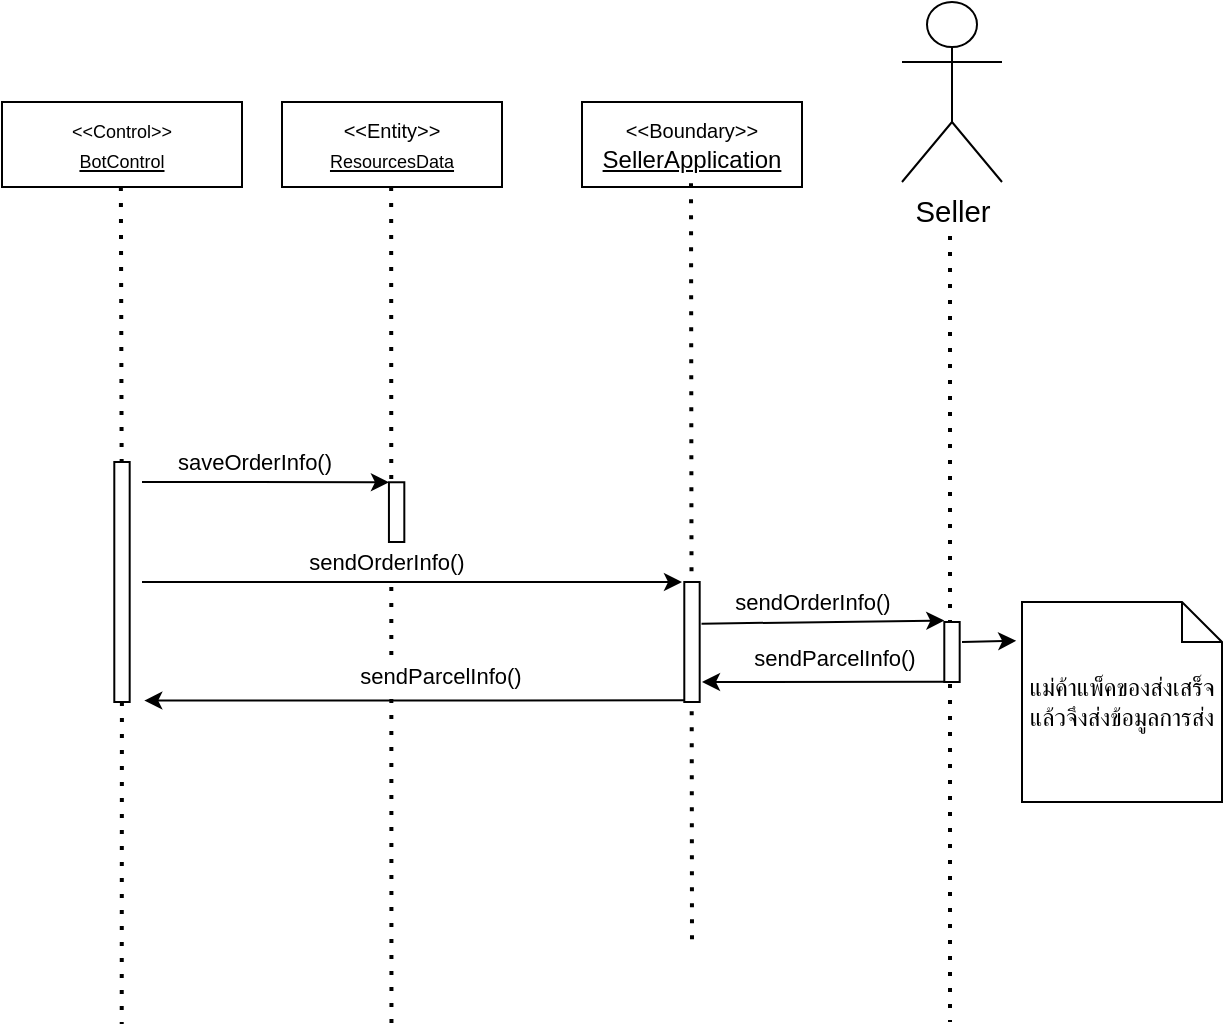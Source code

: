 <mxfile>
    <diagram id="d7DA9e-ZoQoR7S19mL9e" name="Page-1">
        <mxGraphModel dx="813" dy="499" grid="1" gridSize="10" guides="1" tooltips="1" connect="1" arrows="1" fold="1" page="1" pageScale="1" pageWidth="850" pageHeight="1100" math="0" shadow="0">
            <root>
                <mxCell id="0"/>
                <mxCell id="1" parent="0"/>
                <mxCell id="R_9evqG5vvpmDH1AVUTq-14" value="" style="endArrow=none;dashed=1;html=1;dashPattern=1 3;strokeWidth=2;startArrow=none;" parent="1" edge="1" source="-LWux3kEELFX-C1XBdSF-1">
                    <mxGeometry width="50" height="50" relative="1" as="geometry">
                        <mxPoint x="259.44" y="122.5" as="sourcePoint"/>
                        <mxPoint x="259.86" y="541" as="targetPoint"/>
                        <Array as="points"/>
                    </mxGeometry>
                </mxCell>
                <mxCell id="dVsDmA-0jhlZZR-_lyLr-7" value="&lt;font style=&quot;font-size: 9px;&quot;&gt;&amp;lt;&amp;lt;Control&amp;gt;&amp;gt;&lt;br&gt;&lt;u&gt;BotControl&lt;/u&gt;&lt;br&gt;&lt;/font&gt;" style="rounded=0;whiteSpace=wrap;html=1;" parent="1" vertex="1">
                    <mxGeometry x="200" y="80" width="120" height="42.5" as="geometry"/>
                </mxCell>
                <mxCell id="dVsDmA-0jhlZZR-_lyLr-8" value="&lt;font style=&quot;&quot;&gt;&lt;font size=&quot;1&quot;&gt;&amp;lt;&amp;lt;Entity&amp;gt;&amp;gt;&lt;/font&gt;&lt;br&gt;&lt;span style=&quot;text-align: left;&quot;&gt;&lt;font style=&quot;font-size: 9px;&quot;&gt;&lt;u&gt;ResourcesData&lt;/u&gt;&lt;/font&gt;&lt;/span&gt;&lt;br&gt;&lt;/font&gt;" style="rounded=0;whiteSpace=wrap;html=1;" parent="1" vertex="1">
                    <mxGeometry x="340" y="80" width="110" height="42.5" as="geometry"/>
                </mxCell>
                <mxCell id="R_9evqG5vvpmDH1AVUTq-4" value="" style="endArrow=classic;html=1;fontSize=9;entryX=0;entryY=0;entryDx=0;entryDy=0;" parent="1" edge="1" target="R_9evqG5vvpmDH1AVUTq-20">
                    <mxGeometry width="50" height="50" relative="1" as="geometry">
                        <mxPoint x="270" y="270" as="sourcePoint"/>
                        <mxPoint x="475.272" y="270.04" as="targetPoint"/>
                    </mxGeometry>
                </mxCell>
                <mxCell id="BdFzPddjRFI9rzDZ6x4a-2" value="saveOrderInfo()" style="edgeLabel;html=1;align=center;verticalAlign=middle;resizable=0;points=[];" vertex="1" connectable="0" parent="R_9evqG5vvpmDH1AVUTq-4">
                    <mxGeometry x="-0.096" y="-1" relative="1" as="geometry">
                        <mxPoint y="-11" as="offset"/>
                    </mxGeometry>
                </mxCell>
                <mxCell id="R_9evqG5vvpmDH1AVUTq-16" value="" style="endArrow=none;dashed=1;html=1;dashPattern=1 3;strokeWidth=2;startArrow=none;" parent="1" edge="1">
                    <mxGeometry width="50" height="50" relative="1" as="geometry">
                        <mxPoint x="394.58" y="122.5" as="sourcePoint"/>
                        <mxPoint x="394.73" y="541.25" as="targetPoint"/>
                        <Array as="points"/>
                    </mxGeometry>
                </mxCell>
                <mxCell id="R_9evqG5vvpmDH1AVUTq-20" value="" style="rounded=0;whiteSpace=wrap;html=1;fontSize=9;" parent="1" vertex="1">
                    <mxGeometry x="393.47" y="270.13" width="7.69" height="29.87" as="geometry"/>
                </mxCell>
                <mxCell id="Rd5tSADxUsT_0GqaH_v_-2" value="&lt;span id=&quot;docs-internal-guid-612e1756-7fff-0070-7835-d096483c2eb9&quot;&gt;&lt;span style=&quot;font-size: 11pt; font-family: Arial; background-color: transparent; font-variant-numeric: normal; font-variant-east-asian: normal; vertical-align: baseline;&quot;&gt;Seller&lt;/span&gt;&lt;/span&gt;" style="shape=umlActor;verticalLabelPosition=bottom;verticalAlign=top;html=1;outlineConnect=0;" vertex="1" parent="1">
                    <mxGeometry x="650" y="30" width="50" height="90" as="geometry"/>
                </mxCell>
                <mxCell id="-LWux3kEELFX-C1XBdSF-2" value="" style="endArrow=none;dashed=1;html=1;dashPattern=1 3;strokeWidth=2;startArrow=none;" edge="1" parent="1" target="-LWux3kEELFX-C1XBdSF-1">
                    <mxGeometry width="50" height="50" relative="1" as="geometry">
                        <mxPoint x="259.44" y="122.5" as="sourcePoint"/>
                        <mxPoint x="259.86" y="541" as="targetPoint"/>
                        <Array as="points"/>
                    </mxGeometry>
                </mxCell>
                <mxCell id="-LWux3kEELFX-C1XBdSF-1" value="" style="rounded=0;whiteSpace=wrap;html=1;fontSize=9;" vertex="1" parent="1">
                    <mxGeometry x="256.15" y="260" width="7.69" height="120" as="geometry"/>
                </mxCell>
                <mxCell id="-LWux3kEELFX-C1XBdSF-6" value="" style="endArrow=classic;html=1;fontSize=9;" edge="1" parent="1">
                    <mxGeometry width="50" height="50" relative="1" as="geometry">
                        <mxPoint x="270" y="320" as="sourcePoint"/>
                        <mxPoint x="540" y="320" as="targetPoint"/>
                    </mxGeometry>
                </mxCell>
                <mxCell id="-LWux3kEELFX-C1XBdSF-7" value="sendOrderInfo()" style="edgeLabel;html=1;align=center;verticalAlign=middle;resizable=0;points=[];" vertex="1" connectable="0" parent="-LWux3kEELFX-C1XBdSF-6">
                    <mxGeometry x="-0.096" y="-1" relative="1" as="geometry">
                        <mxPoint y="-11" as="offset"/>
                    </mxGeometry>
                </mxCell>
                <mxCell id="-LWux3kEELFX-C1XBdSF-9" value="" style="endArrow=classic;html=1;fontSize=9;" edge="1" parent="1">
                    <mxGeometry width="50" height="50" relative="1" as="geometry">
                        <mxPoint x="541.15" y="379.17" as="sourcePoint"/>
                        <mxPoint x="271.15" y="379.3" as="targetPoint"/>
                    </mxGeometry>
                </mxCell>
                <mxCell id="-LWux3kEELFX-C1XBdSF-10" value="sendParcelInfo()" style="edgeLabel;html=1;align=center;verticalAlign=middle;resizable=0;points=[];" vertex="1" connectable="0" parent="-LWux3kEELFX-C1XBdSF-9">
                    <mxGeometry x="-0.096" y="-1" relative="1" as="geometry">
                        <mxPoint y="-11" as="offset"/>
                    </mxGeometry>
                </mxCell>
                <mxCell id="-LWux3kEELFX-C1XBdSF-12" value="แม่ค้าแพ็คของส่งเสร็จแล้วจึงส่งข้อมูลการส่ง" style="shape=note;size=20;whiteSpace=wrap;html=1;" vertex="1" parent="1">
                    <mxGeometry x="710" y="330" width="100" height="100" as="geometry"/>
                </mxCell>
                <mxCell id="-LWux3kEELFX-C1XBdSF-13" value="" style="endArrow=classic;html=1;fontSize=9;entryX=-0.029;entryY=0.194;entryDx=0;entryDy=0;entryPerimeter=0;" edge="1" parent="1" target="-LWux3kEELFX-C1XBdSF-12">
                    <mxGeometry width="50" height="50" relative="1" as="geometry">
                        <mxPoint x="680" y="350" as="sourcePoint"/>
                        <mxPoint x="681.16" y="330" as="targetPoint"/>
                    </mxGeometry>
                </mxCell>
                <mxCell id="yQWUHaEu1AzjATWj--xY-1" value="&lt;font style=&quot;&quot;&gt;&lt;font size=&quot;1&quot;&gt;&amp;lt;&amp;lt;Boundary&amp;gt;&amp;gt;&lt;br&gt;&lt;/font&gt;&lt;u&gt;SellerApplication&lt;/u&gt;&lt;br&gt;&lt;/font&gt;" style="rounded=0;whiteSpace=wrap;html=1;" vertex="1" parent="1">
                    <mxGeometry x="490" y="80" width="110" height="42.5" as="geometry"/>
                </mxCell>
                <mxCell id="yQWUHaEu1AzjATWj--xY-4" value="" style="endArrow=none;dashed=1;html=1;dashPattern=1 3;strokeWidth=2;startArrow=none;" edge="1" parent="1">
                    <mxGeometry width="50" height="50" relative="1" as="geometry">
                        <mxPoint x="544.5" y="120.63" as="sourcePoint"/>
                        <mxPoint x="545" y="500" as="targetPoint"/>
                        <Array as="points"/>
                    </mxGeometry>
                </mxCell>
                <mxCell id="yQWUHaEu1AzjATWj--xY-3" value="" style="rounded=0;whiteSpace=wrap;html=1;fontSize=9;" vertex="1" parent="1">
                    <mxGeometry x="541.15" y="320" width="7.69" height="60" as="geometry"/>
                </mxCell>
                <mxCell id="yQWUHaEu1AzjATWj--xY-8" value="" style="endArrow=classic;html=1;fontSize=9;exitX=1.119;exitY=0.347;exitDx=0;exitDy=0;exitPerimeter=0;" edge="1" parent="1" source="yQWUHaEu1AzjATWj--xY-3">
                    <mxGeometry width="50" height="50" relative="1" as="geometry">
                        <mxPoint x="560" y="339" as="sourcePoint"/>
                        <mxPoint x="671.16" y="339.31" as="targetPoint"/>
                    </mxGeometry>
                </mxCell>
                <mxCell id="yQWUHaEu1AzjATWj--xY-9" value="sendOrderInfo()" style="edgeLabel;html=1;align=center;verticalAlign=middle;resizable=0;points=[];" vertex="1" connectable="0" parent="yQWUHaEu1AzjATWj--xY-8">
                    <mxGeometry x="-0.096" y="-1" relative="1" as="geometry">
                        <mxPoint y="-11" as="offset"/>
                    </mxGeometry>
                </mxCell>
                <mxCell id="yQWUHaEu1AzjATWj--xY-10" value="" style="endArrow=classic;html=1;fontSize=9;" edge="1" parent="1">
                    <mxGeometry width="50" height="50" relative="1" as="geometry">
                        <mxPoint x="671.15" y="369.87" as="sourcePoint"/>
                        <mxPoint x="550" y="370" as="targetPoint"/>
                    </mxGeometry>
                </mxCell>
                <mxCell id="yQWUHaEu1AzjATWj--xY-11" value="sendParcelInfo()" style="edgeLabel;html=1;align=center;verticalAlign=middle;resizable=0;points=[];" vertex="1" connectable="0" parent="yQWUHaEu1AzjATWj--xY-10">
                    <mxGeometry x="-0.096" y="-1" relative="1" as="geometry">
                        <mxPoint y="-11" as="offset"/>
                    </mxGeometry>
                </mxCell>
                <mxCell id="TeZXx5AZZt2uYy-n6p1N-2" value="" style="endArrow=none;dashed=1;html=1;dashPattern=1 3;strokeWidth=2;startArrow=none;" edge="1" parent="1">
                    <mxGeometry width="50" height="50" relative="1" as="geometry">
                        <mxPoint x="674" y="147" as="sourcePoint"/>
                        <mxPoint x="674" y="540" as="targetPoint"/>
                        <Array as="points"/>
                    </mxGeometry>
                </mxCell>
                <mxCell id="TeZXx5AZZt2uYy-n6p1N-1" value="" style="rounded=0;whiteSpace=wrap;html=1;fontSize=9;" vertex="1" parent="1">
                    <mxGeometry x="671.15" y="340" width="7.69" height="30" as="geometry"/>
                </mxCell>
            </root>
        </mxGraphModel>
    </diagram>
    <diagram id="bQvOhUf0G1NQ7vQhY-_J" name="Page-2">
        <mxGraphModel dx="976" dy="599" grid="1" gridSize="10" guides="1" tooltips="1" connect="1" arrows="1" fold="1" page="1" pageScale="1" pageWidth="850" pageHeight="1100" math="0" shadow="0">
            <root>
                <mxCell id="0"/>
                <mxCell id="1" parent="0"/>
                <mxCell id="rMg0WgasGkHIGYyxwaCQ-1" value="&lt;span id=&quot;docs-internal-guid-612e1756-7fff-0070-7835-d096483c2eb9&quot;&gt;&lt;span style=&quot;font-size: 11pt; font-family: Arial; background-color: transparent; font-variant-numeric: normal; font-variant-east-asian: normal; vertical-align: baseline;&quot;&gt;Seller&lt;/span&gt;&lt;/span&gt;" style="shape=umlActor;verticalLabelPosition=bottom;verticalAlign=top;html=1;outlineConnect=0;" parent="1" vertex="1">
                    <mxGeometry x="243" y="230" width="50" height="90" as="geometry"/>
                </mxCell>
                <mxCell id="rMg0WgasGkHIGYyxwaCQ-2" value="&lt;font style=&quot;font-size: 10px;&quot;&gt;SellerApplication&lt;/font&gt;" style="shape=umlBoundary;whiteSpace=wrap;html=1;" parent="1" vertex="1">
                    <mxGeometry x="521.5" y="235" width="100" height="80" as="geometry"/>
                </mxCell>
                <mxCell id="rMg0WgasGkHIGYyxwaCQ-3" value="&lt;font style=&quot;font-size: 11px;&quot;&gt;BotControl&lt;/font&gt;" style="ellipse;shape=umlControl;whiteSpace=wrap;html=1;" parent="1" vertex="1">
                    <mxGeometry x="533" y="470" width="77" height="90" as="geometry"/>
                </mxCell>
                <mxCell id="rMg0WgasGkHIGYyxwaCQ-4" value="&lt;span style=&quot;text-align: left;&quot;&gt;&lt;font style=&quot;font-size: 11px;&quot;&gt;ResourcesData&lt;/font&gt;&lt;/span&gt;" style="ellipse;shape=umlEntity;whiteSpace=wrap;html=1;" parent="1" vertex="1">
                    <mxGeometry x="233" y="480" width="80" height="80" as="geometry"/>
                </mxCell>
                <mxCell id="rMg0WgasGkHIGYyxwaCQ-6" value="" style="endArrow=none;html=1;fontSize=9;fontColor=#1C0000;entryX=-0.02;entryY=0.52;entryDx=0;entryDy=0;entryPerimeter=0;" parent="1" source="rMg0WgasGkHIGYyxwaCQ-1" target="rMg0WgasGkHIGYyxwaCQ-2" edge="1">
                    <mxGeometry width="50" height="50" relative="1" as="geometry">
                        <mxPoint x="290" y="280" as="sourcePoint"/>
                        <mxPoint x="523" y="280" as="targetPoint"/>
                    </mxGeometry>
                </mxCell>
                <mxCell id="aF-JuchOE-P9_dTqIW7H-2" value="&lt;div style=&quot;text-align: center;&quot;&gt;&lt;span style=&quot;background-color: initial;&quot;&gt;4. sendParcelInfo()&lt;/span&gt;&lt;/div&gt;&lt;div style=&quot;text-align: center;&quot;&gt;&lt;span style=&quot;background-color: initial;&quot;&gt;&lt;br&gt;&lt;/span&gt;&lt;/div&gt;" style="text;whiteSpace=wrap;html=1;" parent="1" vertex="1">
                    <mxGeometry x="360" y="290" width="110" height="40" as="geometry"/>
                </mxCell>
                <mxCell id="5VBoTyrUeDMuqECZzZnt-1" value="" style="endArrow=none;html=1;fontSize=9;fontColor=#1C0000;entryX=0.003;entryY=0.553;entryDx=0;entryDy=0;entryPerimeter=0;exitX=1;exitY=0.5;exitDx=0;exitDy=0;" parent="1" source="rMg0WgasGkHIGYyxwaCQ-4" target="rMg0WgasGkHIGYyxwaCQ-3" edge="1">
                    <mxGeometry width="50" height="50" relative="1" as="geometry">
                        <mxPoint x="320" y="520" as="sourcePoint"/>
                        <mxPoint x="529.5" y="520" as="targetPoint"/>
                    </mxGeometry>
                </mxCell>
                <mxCell id="5VBoTyrUeDMuqECZzZnt-2" value="" style="endArrow=none;html=1;fontSize=9;fontColor=#1C0000;entryX=0.518;entryY=1.017;entryDx=0;entryDy=0;entryPerimeter=0;" parent="1" source="rMg0WgasGkHIGYyxwaCQ-3" target="rMg0WgasGkHIGYyxwaCQ-2" edge="1">
                    <mxGeometry width="50" height="50" relative="1" as="geometry">
                        <mxPoint x="580" y="634.97" as="sourcePoint"/>
                        <mxPoint x="581" y="315.0" as="targetPoint"/>
                    </mxGeometry>
                </mxCell>
                <mxCell id="0kLGlTqzxg--p9vkYRGI-1" value="" style="endArrow=classic;html=1;fontSize=9;" parent="1" edge="1">
                    <mxGeometry width="50" height="50" relative="1" as="geometry">
                        <mxPoint x="520" y="555" as="sourcePoint"/>
                        <mxPoint x="320" y="555" as="targetPoint"/>
                    </mxGeometry>
                </mxCell>
                <mxCell id="0kLGlTqzxg--p9vkYRGI-4" value="1. saveOrderInfo()" style="text;whiteSpace=wrap;html=1;" parent="1" vertex="1">
                    <mxGeometry x="370" y="530" width="110" height="40" as="geometry"/>
                </mxCell>
                <mxCell id="rhIKlVIDST0Q4VdDXQ26-1" value="" style="endArrow=classic;html=1;fontSize=12;fontColor=#1C0000;" parent="1" edge="1">
                    <mxGeometry width="50" height="50" relative="1" as="geometry">
                        <mxPoint x="590" y="470" as="sourcePoint"/>
                        <mxPoint x="590" y="315" as="targetPoint"/>
                    </mxGeometry>
                </mxCell>
                <mxCell id="rhIKlVIDST0Q4VdDXQ26-2" value="2.sendOrderInfo()" style="text;whiteSpace=wrap;html=1;" parent="1" vertex="1">
                    <mxGeometry x="600" y="370" width="110" height="40" as="geometry"/>
                </mxCell>
                <mxCell id="rhIKlVIDST0Q4VdDXQ26-3" value="&lt;span style=&quot;color: rgb(0, 0, 0); font-family: Helvetica; font-size: 12px; font-style: normal; font-variant-ligatures: normal; font-variant-caps: normal; font-weight: 400; letter-spacing: normal; orphans: 2; text-align: left; text-indent: 0px; text-transform: none; widows: 2; word-spacing: 0px; -webkit-text-stroke-width: 0px; background-color: rgb(251, 251, 251); text-decoration-thickness: initial; text-decoration-style: initial; text-decoration-color: initial; float: none; display: inline !important;&quot;&gt;3.sendOrderInfo()&lt;/span&gt;" style="text;whiteSpace=wrap;html=1;fontSize=11;" parent="1" vertex="1">
                    <mxGeometry x="365" y="228" width="120" height="40" as="geometry"/>
                </mxCell>
                <mxCell id="rhIKlVIDST0Q4VdDXQ26-4" value="" style="endArrow=classic;html=1;fontSize=9;" parent="1" edge="1">
                    <mxGeometry width="50" height="50" relative="1" as="geometry">
                        <mxPoint x="513" y="260" as="sourcePoint"/>
                        <mxPoint x="313" y="260" as="targetPoint"/>
                    </mxGeometry>
                </mxCell>
                <mxCell id="rhIKlVIDST0Q4VdDXQ26-5" value="" style="endArrow=classic;html=1;fontSize=9;" parent="1" edge="1">
                    <mxGeometry width="50" height="50" relative="1" as="geometry">
                        <mxPoint x="313" y="315" as="sourcePoint"/>
                        <mxPoint x="513" y="315" as="targetPoint"/>
                    </mxGeometry>
                </mxCell>
                <mxCell id="w31f552Q4hGmnia6JQOL-1" value="" style="endArrow=classic;html=1;fontSize=9;" edge="1" parent="1">
                    <mxGeometry width="50" height="50" relative="1" as="geometry">
                        <mxPoint x="560" y="320" as="sourcePoint"/>
                        <mxPoint x="560" y="460" as="targetPoint"/>
                    </mxGeometry>
                </mxCell>
                <mxCell id="w31f552Q4hGmnia6JQOL-2" value="&lt;div style=&quot;text-align: center;&quot;&gt;&lt;span style=&quot;background-color: initial;&quot;&gt;5. sendParcelInfo()&lt;/span&gt;&lt;/div&gt;&lt;div style=&quot;text-align: center;&quot;&gt;&lt;span style=&quot;background-color: initial;&quot;&gt;&lt;br&gt;&lt;/span&gt;&lt;/div&gt;" style="text;whiteSpace=wrap;html=1;" vertex="1" parent="1">
                    <mxGeometry x="440" y="380" width="110" height="40" as="geometry"/>
                </mxCell>
            </root>
        </mxGraphModel>
    </diagram>
</mxfile>
